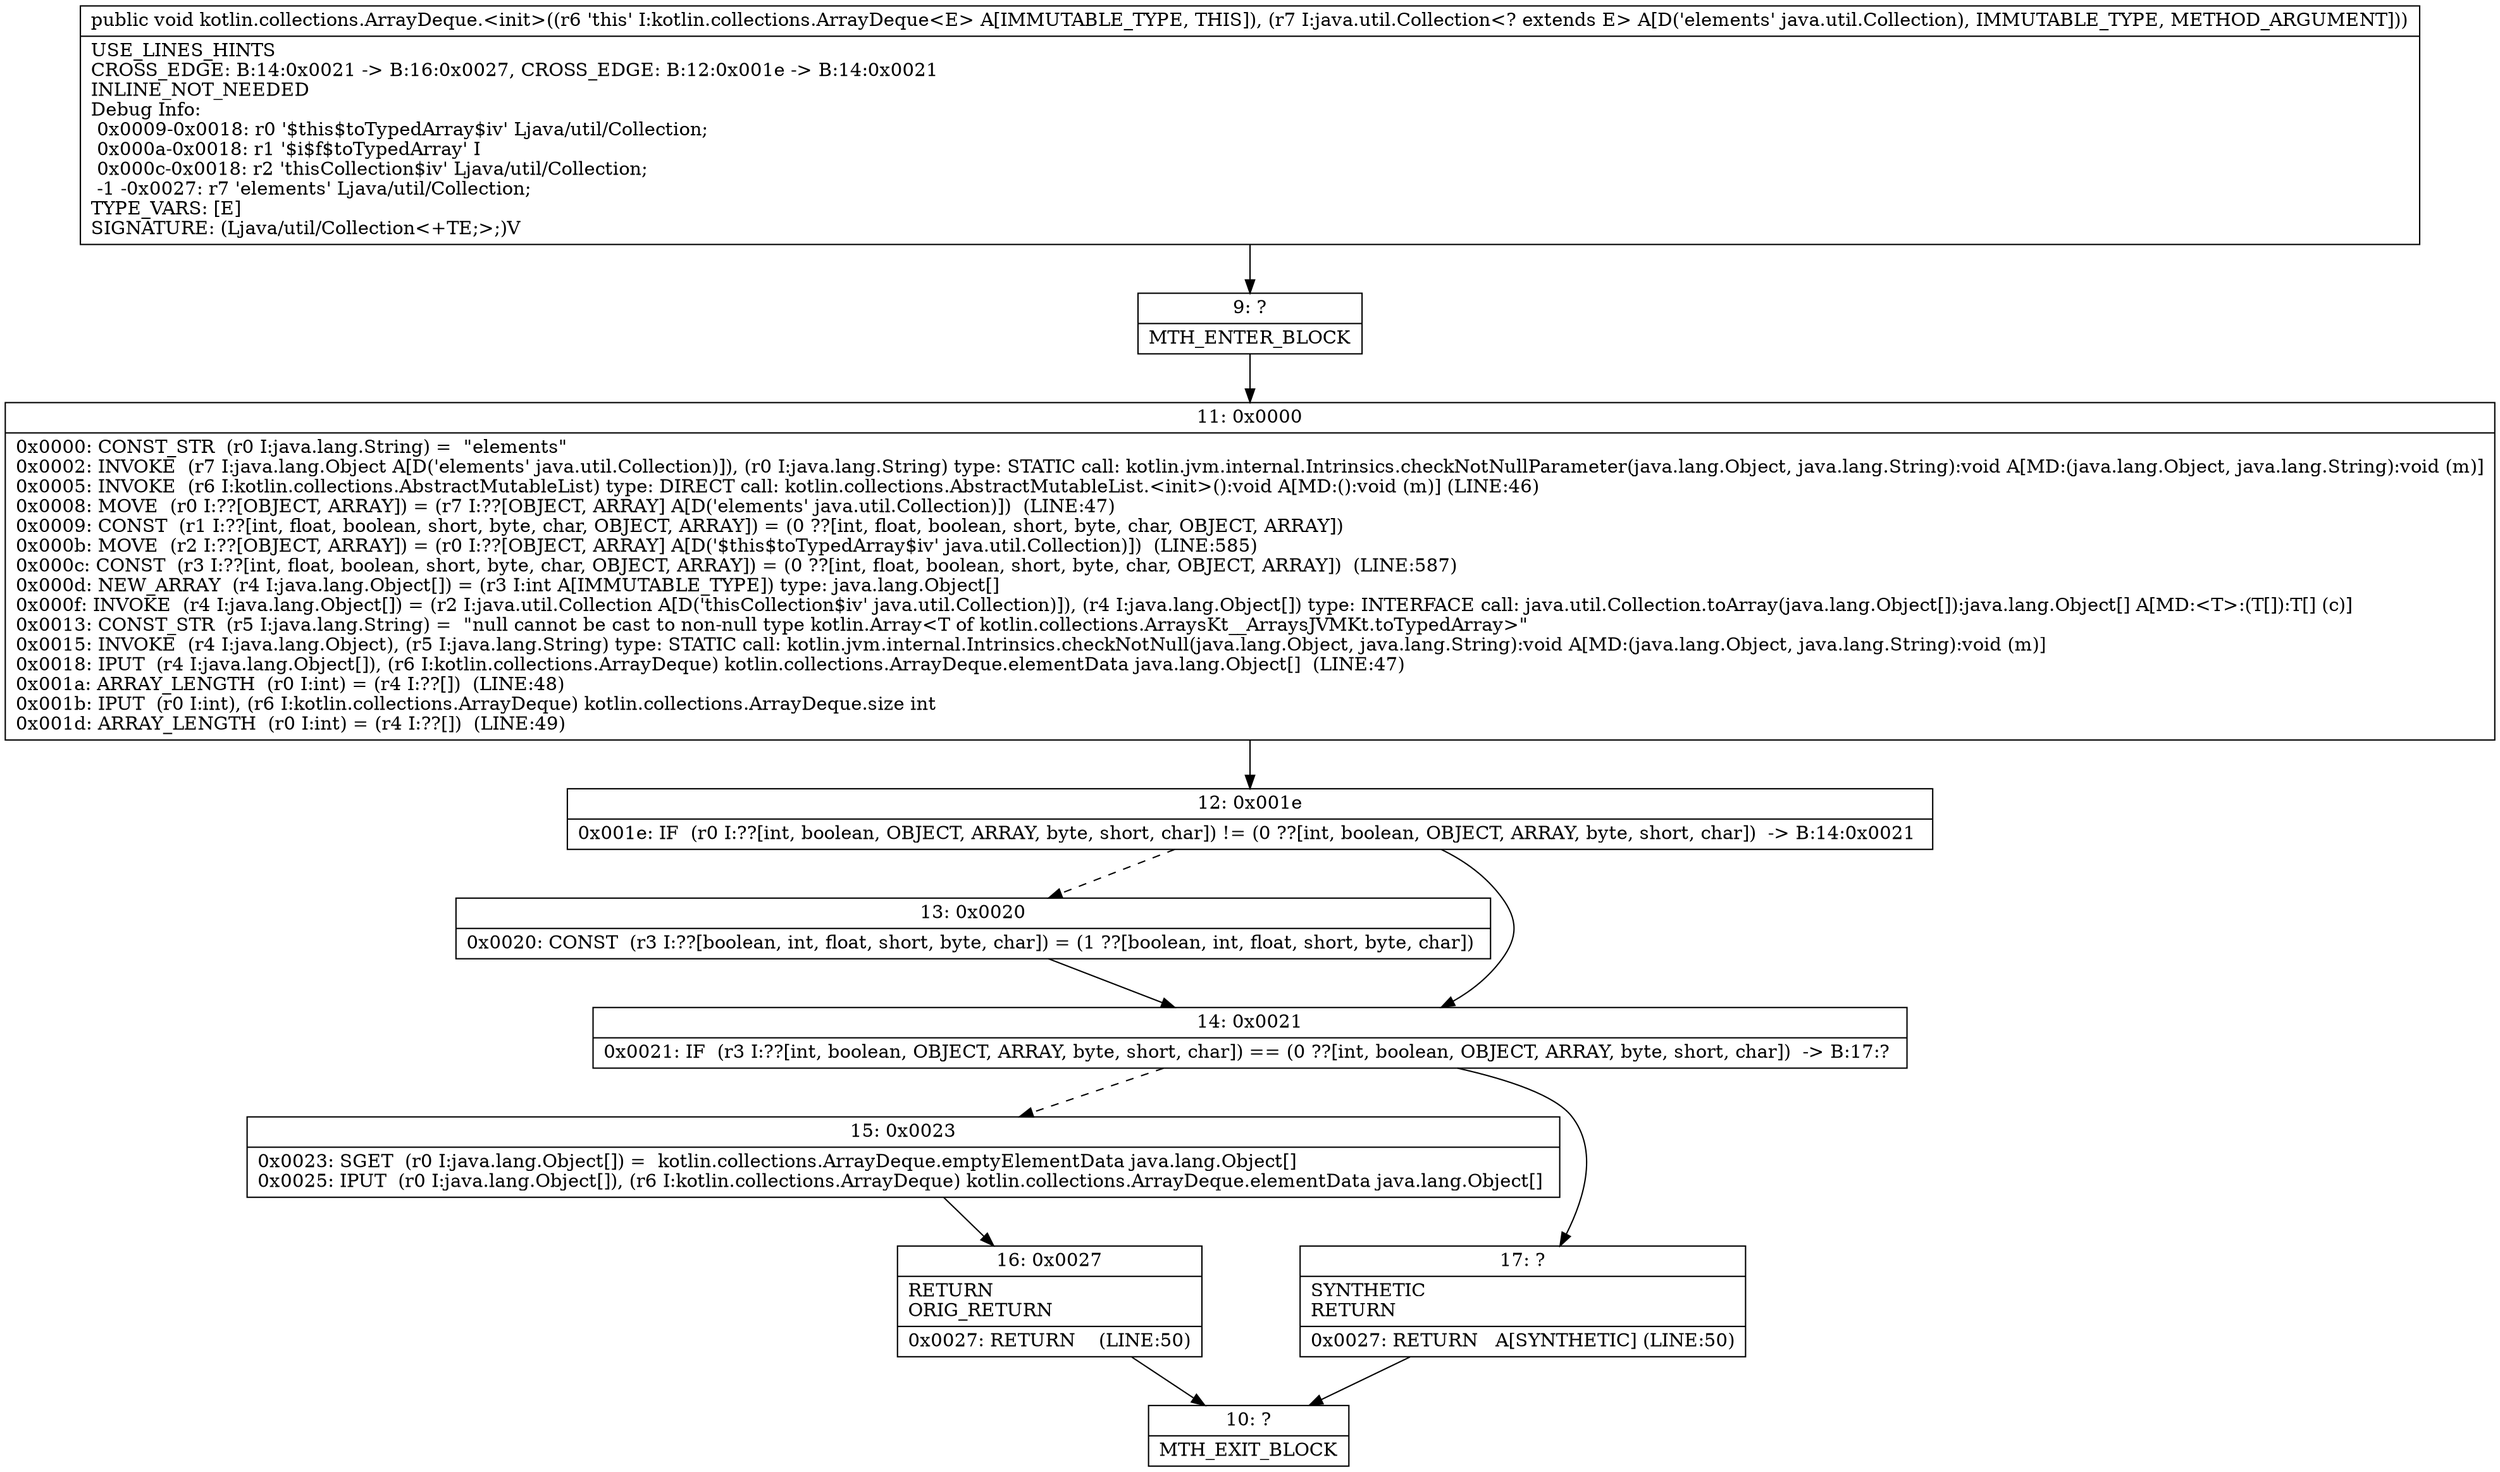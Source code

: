 digraph "CFG forkotlin.collections.ArrayDeque.\<init\>(Ljava\/util\/Collection;)V" {
Node_9 [shape=record,label="{9\:\ ?|MTH_ENTER_BLOCK\l}"];
Node_11 [shape=record,label="{11\:\ 0x0000|0x0000: CONST_STR  (r0 I:java.lang.String) =  \"elements\" \l0x0002: INVOKE  (r7 I:java.lang.Object A[D('elements' java.util.Collection)]), (r0 I:java.lang.String) type: STATIC call: kotlin.jvm.internal.Intrinsics.checkNotNullParameter(java.lang.Object, java.lang.String):void A[MD:(java.lang.Object, java.lang.String):void (m)]\l0x0005: INVOKE  (r6 I:kotlin.collections.AbstractMutableList) type: DIRECT call: kotlin.collections.AbstractMutableList.\<init\>():void A[MD:():void (m)] (LINE:46)\l0x0008: MOVE  (r0 I:??[OBJECT, ARRAY]) = (r7 I:??[OBJECT, ARRAY] A[D('elements' java.util.Collection)])  (LINE:47)\l0x0009: CONST  (r1 I:??[int, float, boolean, short, byte, char, OBJECT, ARRAY]) = (0 ??[int, float, boolean, short, byte, char, OBJECT, ARRAY]) \l0x000b: MOVE  (r2 I:??[OBJECT, ARRAY]) = (r0 I:??[OBJECT, ARRAY] A[D('$this$toTypedArray$iv' java.util.Collection)])  (LINE:585)\l0x000c: CONST  (r3 I:??[int, float, boolean, short, byte, char, OBJECT, ARRAY]) = (0 ??[int, float, boolean, short, byte, char, OBJECT, ARRAY])  (LINE:587)\l0x000d: NEW_ARRAY  (r4 I:java.lang.Object[]) = (r3 I:int A[IMMUTABLE_TYPE]) type: java.lang.Object[] \l0x000f: INVOKE  (r4 I:java.lang.Object[]) = (r2 I:java.util.Collection A[D('thisCollection$iv' java.util.Collection)]), (r4 I:java.lang.Object[]) type: INTERFACE call: java.util.Collection.toArray(java.lang.Object[]):java.lang.Object[] A[MD:\<T\>:(T[]):T[] (c)]\l0x0013: CONST_STR  (r5 I:java.lang.String) =  \"null cannot be cast to non\-null type kotlin.Array\<T of kotlin.collections.ArraysKt__ArraysJVMKt.toTypedArray\>\" \l0x0015: INVOKE  (r4 I:java.lang.Object), (r5 I:java.lang.String) type: STATIC call: kotlin.jvm.internal.Intrinsics.checkNotNull(java.lang.Object, java.lang.String):void A[MD:(java.lang.Object, java.lang.String):void (m)]\l0x0018: IPUT  (r4 I:java.lang.Object[]), (r6 I:kotlin.collections.ArrayDeque) kotlin.collections.ArrayDeque.elementData java.lang.Object[]  (LINE:47)\l0x001a: ARRAY_LENGTH  (r0 I:int) = (r4 I:??[])  (LINE:48)\l0x001b: IPUT  (r0 I:int), (r6 I:kotlin.collections.ArrayDeque) kotlin.collections.ArrayDeque.size int \l0x001d: ARRAY_LENGTH  (r0 I:int) = (r4 I:??[])  (LINE:49)\l}"];
Node_12 [shape=record,label="{12\:\ 0x001e|0x001e: IF  (r0 I:??[int, boolean, OBJECT, ARRAY, byte, short, char]) != (0 ??[int, boolean, OBJECT, ARRAY, byte, short, char])  \-\> B:14:0x0021 \l}"];
Node_13 [shape=record,label="{13\:\ 0x0020|0x0020: CONST  (r3 I:??[boolean, int, float, short, byte, char]) = (1 ??[boolean, int, float, short, byte, char]) \l}"];
Node_14 [shape=record,label="{14\:\ 0x0021|0x0021: IF  (r3 I:??[int, boolean, OBJECT, ARRAY, byte, short, char]) == (0 ??[int, boolean, OBJECT, ARRAY, byte, short, char])  \-\> B:17:? \l}"];
Node_15 [shape=record,label="{15\:\ 0x0023|0x0023: SGET  (r0 I:java.lang.Object[]) =  kotlin.collections.ArrayDeque.emptyElementData java.lang.Object[] \l0x0025: IPUT  (r0 I:java.lang.Object[]), (r6 I:kotlin.collections.ArrayDeque) kotlin.collections.ArrayDeque.elementData java.lang.Object[] \l}"];
Node_16 [shape=record,label="{16\:\ 0x0027|RETURN\lORIG_RETURN\l|0x0027: RETURN    (LINE:50)\l}"];
Node_10 [shape=record,label="{10\:\ ?|MTH_EXIT_BLOCK\l}"];
Node_17 [shape=record,label="{17\:\ ?|SYNTHETIC\lRETURN\l|0x0027: RETURN   A[SYNTHETIC] (LINE:50)\l}"];
MethodNode[shape=record,label="{public void kotlin.collections.ArrayDeque.\<init\>((r6 'this' I:kotlin.collections.ArrayDeque\<E\> A[IMMUTABLE_TYPE, THIS]), (r7 I:java.util.Collection\<? extends E\> A[D('elements' java.util.Collection), IMMUTABLE_TYPE, METHOD_ARGUMENT]))  | USE_LINES_HINTS\lCROSS_EDGE: B:14:0x0021 \-\> B:16:0x0027, CROSS_EDGE: B:12:0x001e \-\> B:14:0x0021\lINLINE_NOT_NEEDED\lDebug Info:\l  0x0009\-0x0018: r0 '$this$toTypedArray$iv' Ljava\/util\/Collection;\l  0x000a\-0x0018: r1 '$i$f$toTypedArray' I\l  0x000c\-0x0018: r2 'thisCollection$iv' Ljava\/util\/Collection;\l  \-1 \-0x0027: r7 'elements' Ljava\/util\/Collection;\lTYPE_VARS: [E]\lSIGNATURE: (Ljava\/util\/Collection\<+TE;\>;)V\l}"];
MethodNode -> Node_9;Node_9 -> Node_11;
Node_11 -> Node_12;
Node_12 -> Node_13[style=dashed];
Node_12 -> Node_14;
Node_13 -> Node_14;
Node_14 -> Node_15[style=dashed];
Node_14 -> Node_17;
Node_15 -> Node_16;
Node_16 -> Node_10;
Node_17 -> Node_10;
}

